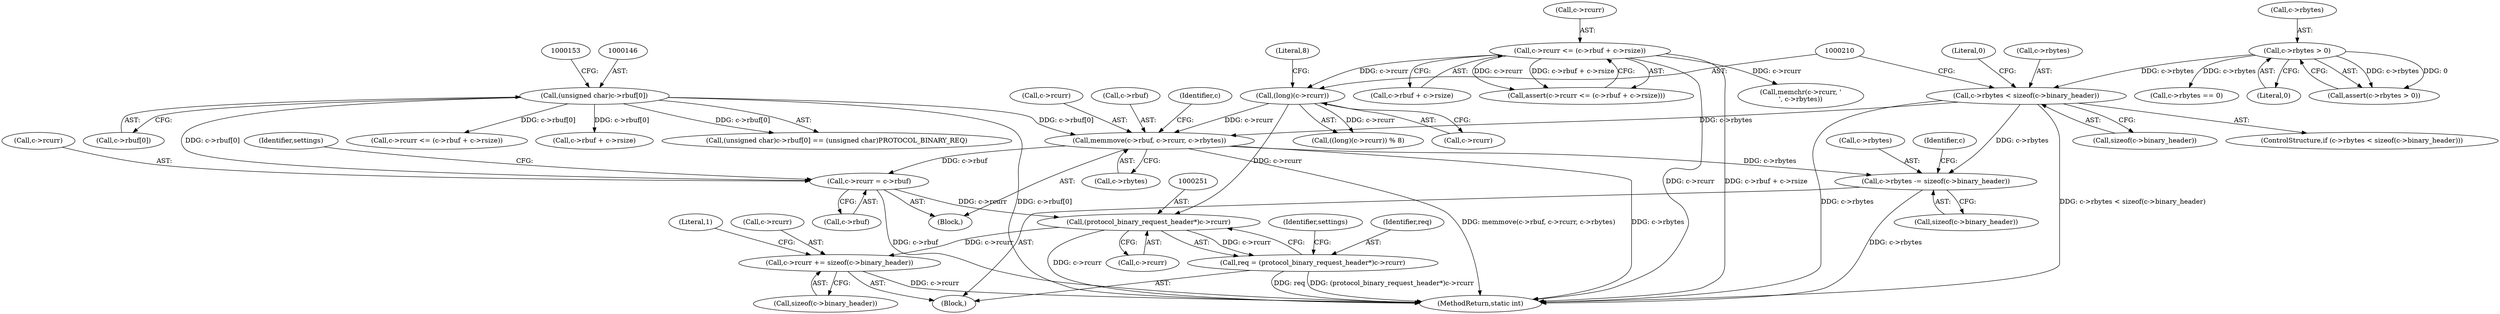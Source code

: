 digraph "0_memcached_75cc83685e103bc8ba380a57468c8f04413033f9@API" {
"1000217" [label="(Call,memmove(c->rbuf, c->rcurr, c->rbytes))"];
"1000145" [label="(Call,(unsigned char)c->rbuf[0])"];
"1000209" [label="(Call,(long)(c->rcurr))"];
"1000113" [label="(Call,c->rcurr <= (c->rbuf + c->rsize))"];
"1000193" [label="(Call,c->rbytes < sizeof(c->binary_header))"];
"1000125" [label="(Call,c->rbytes > 0)"];
"1000227" [label="(Call,c->rcurr = c->rbuf)"];
"1000250" [label="(Call,(protocol_binary_request_header*)c->rcurr)"];
"1000248" [label="(Call,req = (protocol_binary_request_header*)c->rcurr)"];
"1000460" [label="(Call,c->rcurr += sizeof(c->binary_header))"];
"1000452" [label="(Call,c->rbytes -= sizeof(c->binary_header))"];
"1000147" [label="(Call,c->rbuf[0])"];
"1000203" [label="(Literal,0)"];
"1000473" [label="(Call,c->rbytes == 0)"];
"1000552" [label="(Call,c->rcurr <= (c->rbuf + c->rsize))"];
"1000193" [label="(Call,c->rbytes < sizeof(c->binary_header))"];
"1000248" [label="(Call,req = (protocol_binary_request_header*)c->rcurr)"];
"1000197" [label="(Call,sizeof(c->binary_header))"];
"1000218" [label="(Call,c->rbuf)"];
"1000556" [label="(Call,c->rbuf + c->rsize)"];
"1000205" [label="(Block,)"];
"1000258" [label="(Identifier,settings)"];
"1000216" [label="(Block,)"];
"1000145" [label="(Call,(unsigned char)c->rbuf[0])"];
"1000252" [label="(Call,c->rcurr)"];
"1000564" [label="(Literal,1)"];
"1000126" [label="(Call,c->rbytes)"];
"1000192" [label="(ControlStructure,if (c->rbytes < sizeof(c->binary_header)))"];
"1000460" [label="(Call,c->rcurr += sizeof(c->binary_header))"];
"1000250" [label="(Call,(protocol_binary_request_header*)c->rcurr)"];
"1000194" [label="(Call,c->rbytes)"];
"1000482" [label="(Call,memchr(c->rcurr, '\n', c->rbytes))"];
"1000125" [label="(Call,c->rbytes > 0)"];
"1000229" [label="(Identifier,c)"];
"1000237" [label="(Identifier,settings)"];
"1000464" [label="(Call,sizeof(c->binary_header))"];
"1000129" [label="(Literal,0)"];
"1000221" [label="(Call,c->rcurr)"];
"1000144" [label="(Call,(unsigned char)c->rbuf[0] == (unsigned char)PROTOCOL_BINARY_REQ)"];
"1000231" [label="(Call,c->rbuf)"];
"1000227" [label="(Call,c->rcurr = c->rbuf)"];
"1000208" [label="(Call,((long)(c->rcurr)) % 8)"];
"1000112" [label="(Call,assert(c->rcurr <= (c->rbuf + c->rsize)))"];
"1000456" [label="(Call,sizeof(c->binary_header))"];
"1000228" [label="(Call,c->rcurr)"];
"1000224" [label="(Call,c->rbytes)"];
"1000124" [label="(Call,assert(c->rbytes > 0))"];
"1000461" [label="(Call,c->rcurr)"];
"1000113" [label="(Call,c->rcurr <= (c->rbuf + c->rsize))"];
"1000217" [label="(Call,memmove(c->rbuf, c->rcurr, c->rbytes))"];
"1000117" [label="(Call,c->rbuf + c->rsize)"];
"1000249" [label="(Identifier,req)"];
"1000453" [label="(Call,c->rbytes)"];
"1000211" [label="(Call,c->rcurr)"];
"1000209" [label="(Call,(long)(c->rcurr))"];
"1000462" [label="(Identifier,c)"];
"1000452" [label="(Call,c->rbytes -= sizeof(c->binary_header))"];
"1000214" [label="(Literal,8)"];
"1000565" [label="(MethodReturn,static int)"];
"1000114" [label="(Call,c->rcurr)"];
"1000217" -> "1000216"  [label="AST: "];
"1000217" -> "1000224"  [label="CFG: "];
"1000218" -> "1000217"  [label="AST: "];
"1000221" -> "1000217"  [label="AST: "];
"1000224" -> "1000217"  [label="AST: "];
"1000229" -> "1000217"  [label="CFG: "];
"1000217" -> "1000565"  [label="DDG: memmove(c->rbuf, c->rcurr, c->rbytes)"];
"1000217" -> "1000565"  [label="DDG: c->rbytes"];
"1000145" -> "1000217"  [label="DDG: c->rbuf[0]"];
"1000209" -> "1000217"  [label="DDG: c->rcurr"];
"1000193" -> "1000217"  [label="DDG: c->rbytes"];
"1000217" -> "1000227"  [label="DDG: c->rbuf"];
"1000217" -> "1000452"  [label="DDG: c->rbytes"];
"1000145" -> "1000144"  [label="AST: "];
"1000145" -> "1000147"  [label="CFG: "];
"1000146" -> "1000145"  [label="AST: "];
"1000147" -> "1000145"  [label="AST: "];
"1000153" -> "1000145"  [label="CFG: "];
"1000145" -> "1000565"  [label="DDG: c->rbuf[0]"];
"1000145" -> "1000144"  [label="DDG: c->rbuf[0]"];
"1000145" -> "1000227"  [label="DDG: c->rbuf[0]"];
"1000145" -> "1000552"  [label="DDG: c->rbuf[0]"];
"1000145" -> "1000556"  [label="DDG: c->rbuf[0]"];
"1000209" -> "1000208"  [label="AST: "];
"1000209" -> "1000211"  [label="CFG: "];
"1000210" -> "1000209"  [label="AST: "];
"1000211" -> "1000209"  [label="AST: "];
"1000214" -> "1000209"  [label="CFG: "];
"1000209" -> "1000208"  [label="DDG: c->rcurr"];
"1000113" -> "1000209"  [label="DDG: c->rcurr"];
"1000209" -> "1000250"  [label="DDG: c->rcurr"];
"1000113" -> "1000112"  [label="AST: "];
"1000113" -> "1000117"  [label="CFG: "];
"1000114" -> "1000113"  [label="AST: "];
"1000117" -> "1000113"  [label="AST: "];
"1000112" -> "1000113"  [label="CFG: "];
"1000113" -> "1000565"  [label="DDG: c->rbuf + c->rsize"];
"1000113" -> "1000565"  [label="DDG: c->rcurr"];
"1000113" -> "1000112"  [label="DDG: c->rcurr"];
"1000113" -> "1000112"  [label="DDG: c->rbuf + c->rsize"];
"1000113" -> "1000482"  [label="DDG: c->rcurr"];
"1000193" -> "1000192"  [label="AST: "];
"1000193" -> "1000197"  [label="CFG: "];
"1000194" -> "1000193"  [label="AST: "];
"1000197" -> "1000193"  [label="AST: "];
"1000203" -> "1000193"  [label="CFG: "];
"1000210" -> "1000193"  [label="CFG: "];
"1000193" -> "1000565"  [label="DDG: c->rbytes"];
"1000193" -> "1000565"  [label="DDG: c->rbytes < sizeof(c->binary_header)"];
"1000125" -> "1000193"  [label="DDG: c->rbytes"];
"1000193" -> "1000452"  [label="DDG: c->rbytes"];
"1000125" -> "1000124"  [label="AST: "];
"1000125" -> "1000129"  [label="CFG: "];
"1000126" -> "1000125"  [label="AST: "];
"1000129" -> "1000125"  [label="AST: "];
"1000124" -> "1000125"  [label="CFG: "];
"1000125" -> "1000124"  [label="DDG: c->rbytes"];
"1000125" -> "1000124"  [label="DDG: 0"];
"1000125" -> "1000473"  [label="DDG: c->rbytes"];
"1000227" -> "1000216"  [label="AST: "];
"1000227" -> "1000231"  [label="CFG: "];
"1000228" -> "1000227"  [label="AST: "];
"1000231" -> "1000227"  [label="AST: "];
"1000237" -> "1000227"  [label="CFG: "];
"1000227" -> "1000565"  [label="DDG: c->rbuf"];
"1000227" -> "1000250"  [label="DDG: c->rcurr"];
"1000250" -> "1000248"  [label="AST: "];
"1000250" -> "1000252"  [label="CFG: "];
"1000251" -> "1000250"  [label="AST: "];
"1000252" -> "1000250"  [label="AST: "];
"1000248" -> "1000250"  [label="CFG: "];
"1000250" -> "1000565"  [label="DDG: c->rcurr"];
"1000250" -> "1000248"  [label="DDG: c->rcurr"];
"1000250" -> "1000460"  [label="DDG: c->rcurr"];
"1000248" -> "1000205"  [label="AST: "];
"1000249" -> "1000248"  [label="AST: "];
"1000258" -> "1000248"  [label="CFG: "];
"1000248" -> "1000565"  [label="DDG: (protocol_binary_request_header*)c->rcurr"];
"1000248" -> "1000565"  [label="DDG: req"];
"1000460" -> "1000205"  [label="AST: "];
"1000460" -> "1000464"  [label="CFG: "];
"1000461" -> "1000460"  [label="AST: "];
"1000464" -> "1000460"  [label="AST: "];
"1000564" -> "1000460"  [label="CFG: "];
"1000460" -> "1000565"  [label="DDG: c->rcurr"];
"1000452" -> "1000205"  [label="AST: "];
"1000452" -> "1000456"  [label="CFG: "];
"1000453" -> "1000452"  [label="AST: "];
"1000456" -> "1000452"  [label="AST: "];
"1000462" -> "1000452"  [label="CFG: "];
"1000452" -> "1000565"  [label="DDG: c->rbytes"];
}
